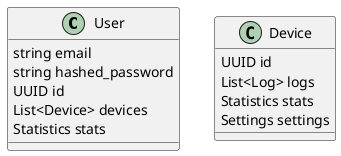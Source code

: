 @startuml
class User {
  string email
  string hashed_password
  UUID id
  List<Device> devices
  Statistics stats
}

class Device {
  UUID id
  List<Log> logs
  Statistics stats
  Settings settings
}


@enduml

